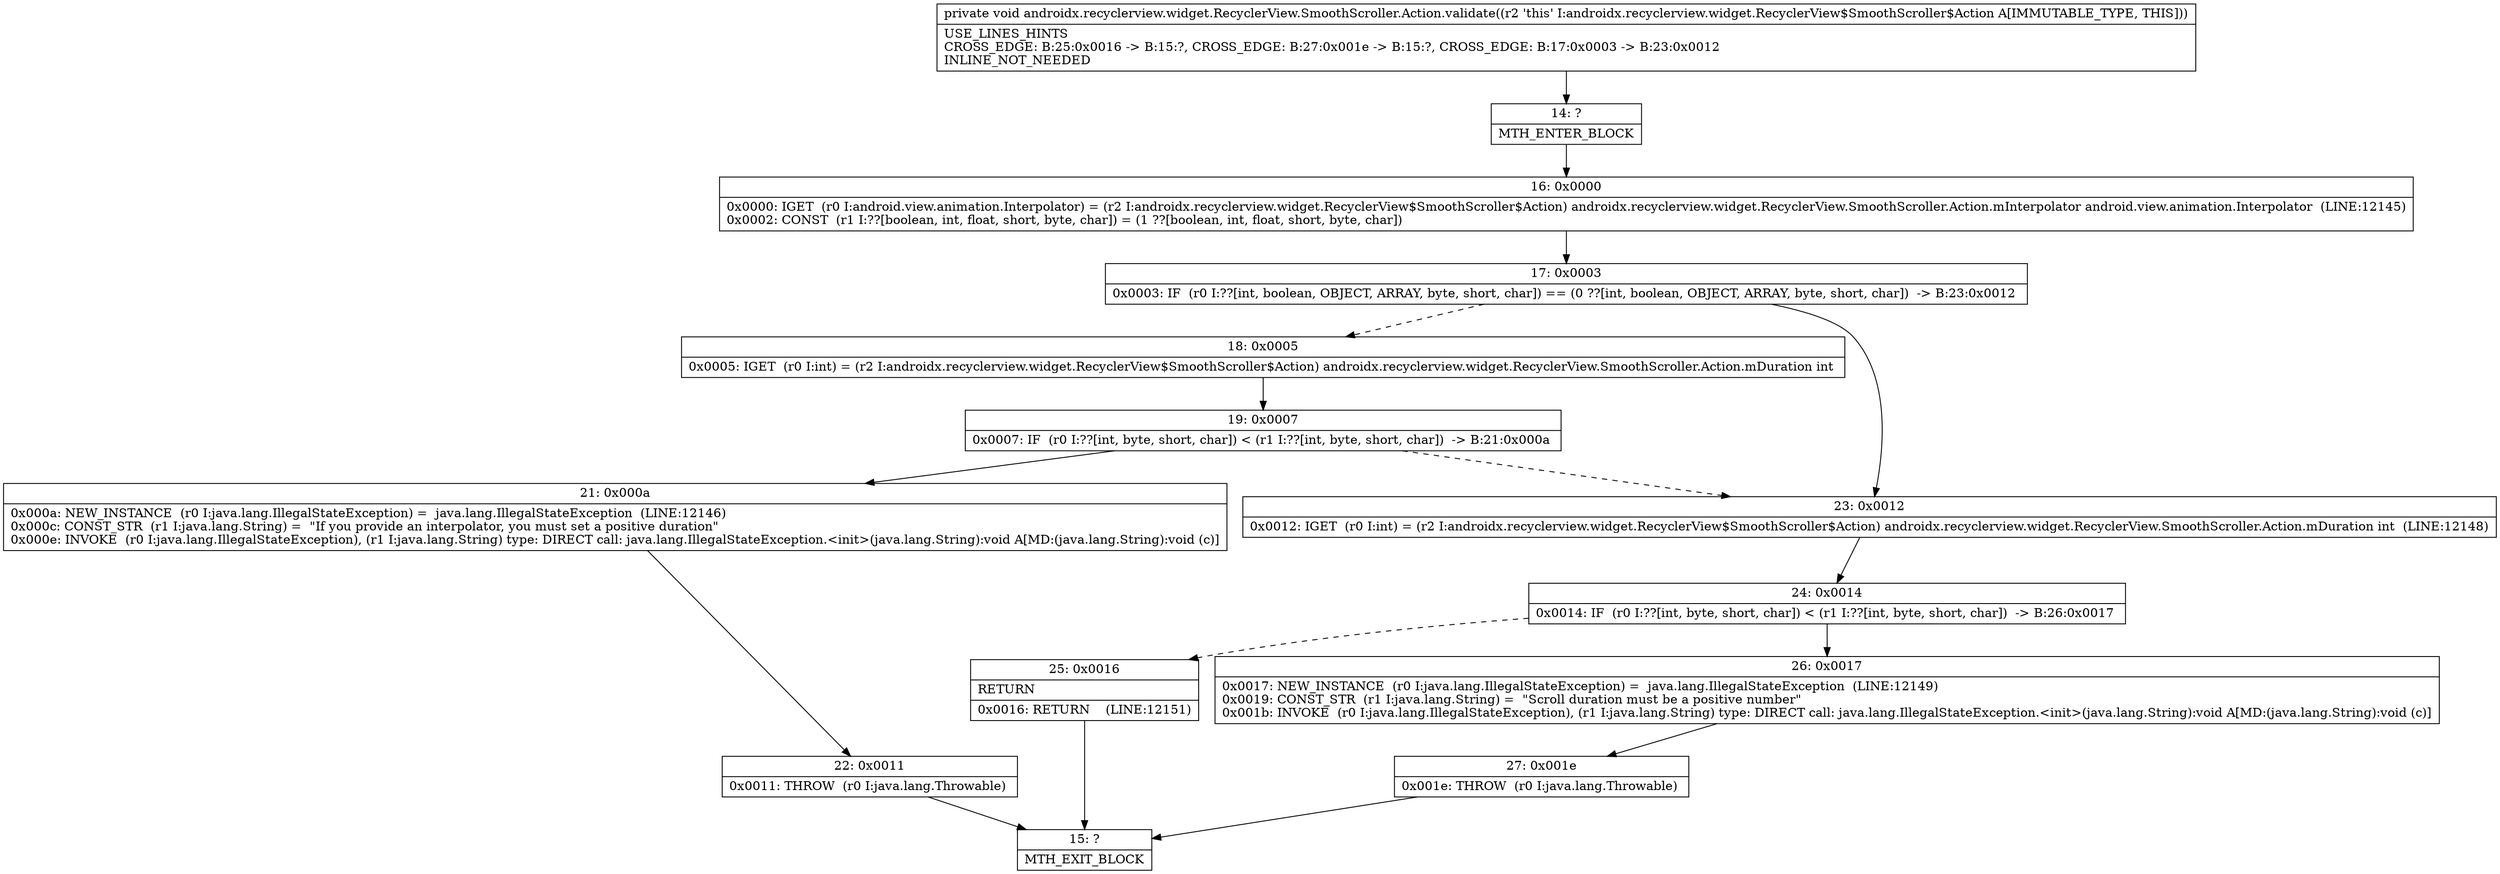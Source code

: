 digraph "CFG forandroidx.recyclerview.widget.RecyclerView.SmoothScroller.Action.validate()V" {
Node_14 [shape=record,label="{14\:\ ?|MTH_ENTER_BLOCK\l}"];
Node_16 [shape=record,label="{16\:\ 0x0000|0x0000: IGET  (r0 I:android.view.animation.Interpolator) = (r2 I:androidx.recyclerview.widget.RecyclerView$SmoothScroller$Action) androidx.recyclerview.widget.RecyclerView.SmoothScroller.Action.mInterpolator android.view.animation.Interpolator  (LINE:12145)\l0x0002: CONST  (r1 I:??[boolean, int, float, short, byte, char]) = (1 ??[boolean, int, float, short, byte, char]) \l}"];
Node_17 [shape=record,label="{17\:\ 0x0003|0x0003: IF  (r0 I:??[int, boolean, OBJECT, ARRAY, byte, short, char]) == (0 ??[int, boolean, OBJECT, ARRAY, byte, short, char])  \-\> B:23:0x0012 \l}"];
Node_18 [shape=record,label="{18\:\ 0x0005|0x0005: IGET  (r0 I:int) = (r2 I:androidx.recyclerview.widget.RecyclerView$SmoothScroller$Action) androidx.recyclerview.widget.RecyclerView.SmoothScroller.Action.mDuration int \l}"];
Node_19 [shape=record,label="{19\:\ 0x0007|0x0007: IF  (r0 I:??[int, byte, short, char]) \< (r1 I:??[int, byte, short, char])  \-\> B:21:0x000a \l}"];
Node_21 [shape=record,label="{21\:\ 0x000a|0x000a: NEW_INSTANCE  (r0 I:java.lang.IllegalStateException) =  java.lang.IllegalStateException  (LINE:12146)\l0x000c: CONST_STR  (r1 I:java.lang.String) =  \"If you provide an interpolator, you must set a positive duration\" \l0x000e: INVOKE  (r0 I:java.lang.IllegalStateException), (r1 I:java.lang.String) type: DIRECT call: java.lang.IllegalStateException.\<init\>(java.lang.String):void A[MD:(java.lang.String):void (c)]\l}"];
Node_22 [shape=record,label="{22\:\ 0x0011|0x0011: THROW  (r0 I:java.lang.Throwable) \l}"];
Node_15 [shape=record,label="{15\:\ ?|MTH_EXIT_BLOCK\l}"];
Node_23 [shape=record,label="{23\:\ 0x0012|0x0012: IGET  (r0 I:int) = (r2 I:androidx.recyclerview.widget.RecyclerView$SmoothScroller$Action) androidx.recyclerview.widget.RecyclerView.SmoothScroller.Action.mDuration int  (LINE:12148)\l}"];
Node_24 [shape=record,label="{24\:\ 0x0014|0x0014: IF  (r0 I:??[int, byte, short, char]) \< (r1 I:??[int, byte, short, char])  \-\> B:26:0x0017 \l}"];
Node_25 [shape=record,label="{25\:\ 0x0016|RETURN\l|0x0016: RETURN    (LINE:12151)\l}"];
Node_26 [shape=record,label="{26\:\ 0x0017|0x0017: NEW_INSTANCE  (r0 I:java.lang.IllegalStateException) =  java.lang.IllegalStateException  (LINE:12149)\l0x0019: CONST_STR  (r1 I:java.lang.String) =  \"Scroll duration must be a positive number\" \l0x001b: INVOKE  (r0 I:java.lang.IllegalStateException), (r1 I:java.lang.String) type: DIRECT call: java.lang.IllegalStateException.\<init\>(java.lang.String):void A[MD:(java.lang.String):void (c)]\l}"];
Node_27 [shape=record,label="{27\:\ 0x001e|0x001e: THROW  (r0 I:java.lang.Throwable) \l}"];
MethodNode[shape=record,label="{private void androidx.recyclerview.widget.RecyclerView.SmoothScroller.Action.validate((r2 'this' I:androidx.recyclerview.widget.RecyclerView$SmoothScroller$Action A[IMMUTABLE_TYPE, THIS]))  | USE_LINES_HINTS\lCROSS_EDGE: B:25:0x0016 \-\> B:15:?, CROSS_EDGE: B:27:0x001e \-\> B:15:?, CROSS_EDGE: B:17:0x0003 \-\> B:23:0x0012\lINLINE_NOT_NEEDED\l}"];
MethodNode -> Node_14;Node_14 -> Node_16;
Node_16 -> Node_17;
Node_17 -> Node_18[style=dashed];
Node_17 -> Node_23;
Node_18 -> Node_19;
Node_19 -> Node_21;
Node_19 -> Node_23[style=dashed];
Node_21 -> Node_22;
Node_22 -> Node_15;
Node_23 -> Node_24;
Node_24 -> Node_25[style=dashed];
Node_24 -> Node_26;
Node_25 -> Node_15;
Node_26 -> Node_27;
Node_27 -> Node_15;
}

